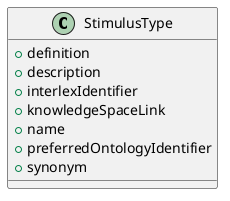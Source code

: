 @startuml
class StimulusType {
+definition
+description
+interlexIdentifier
+knowledgeSpaceLink
+name
+preferredOntologyIdentifier
+synonym

}

@enduml